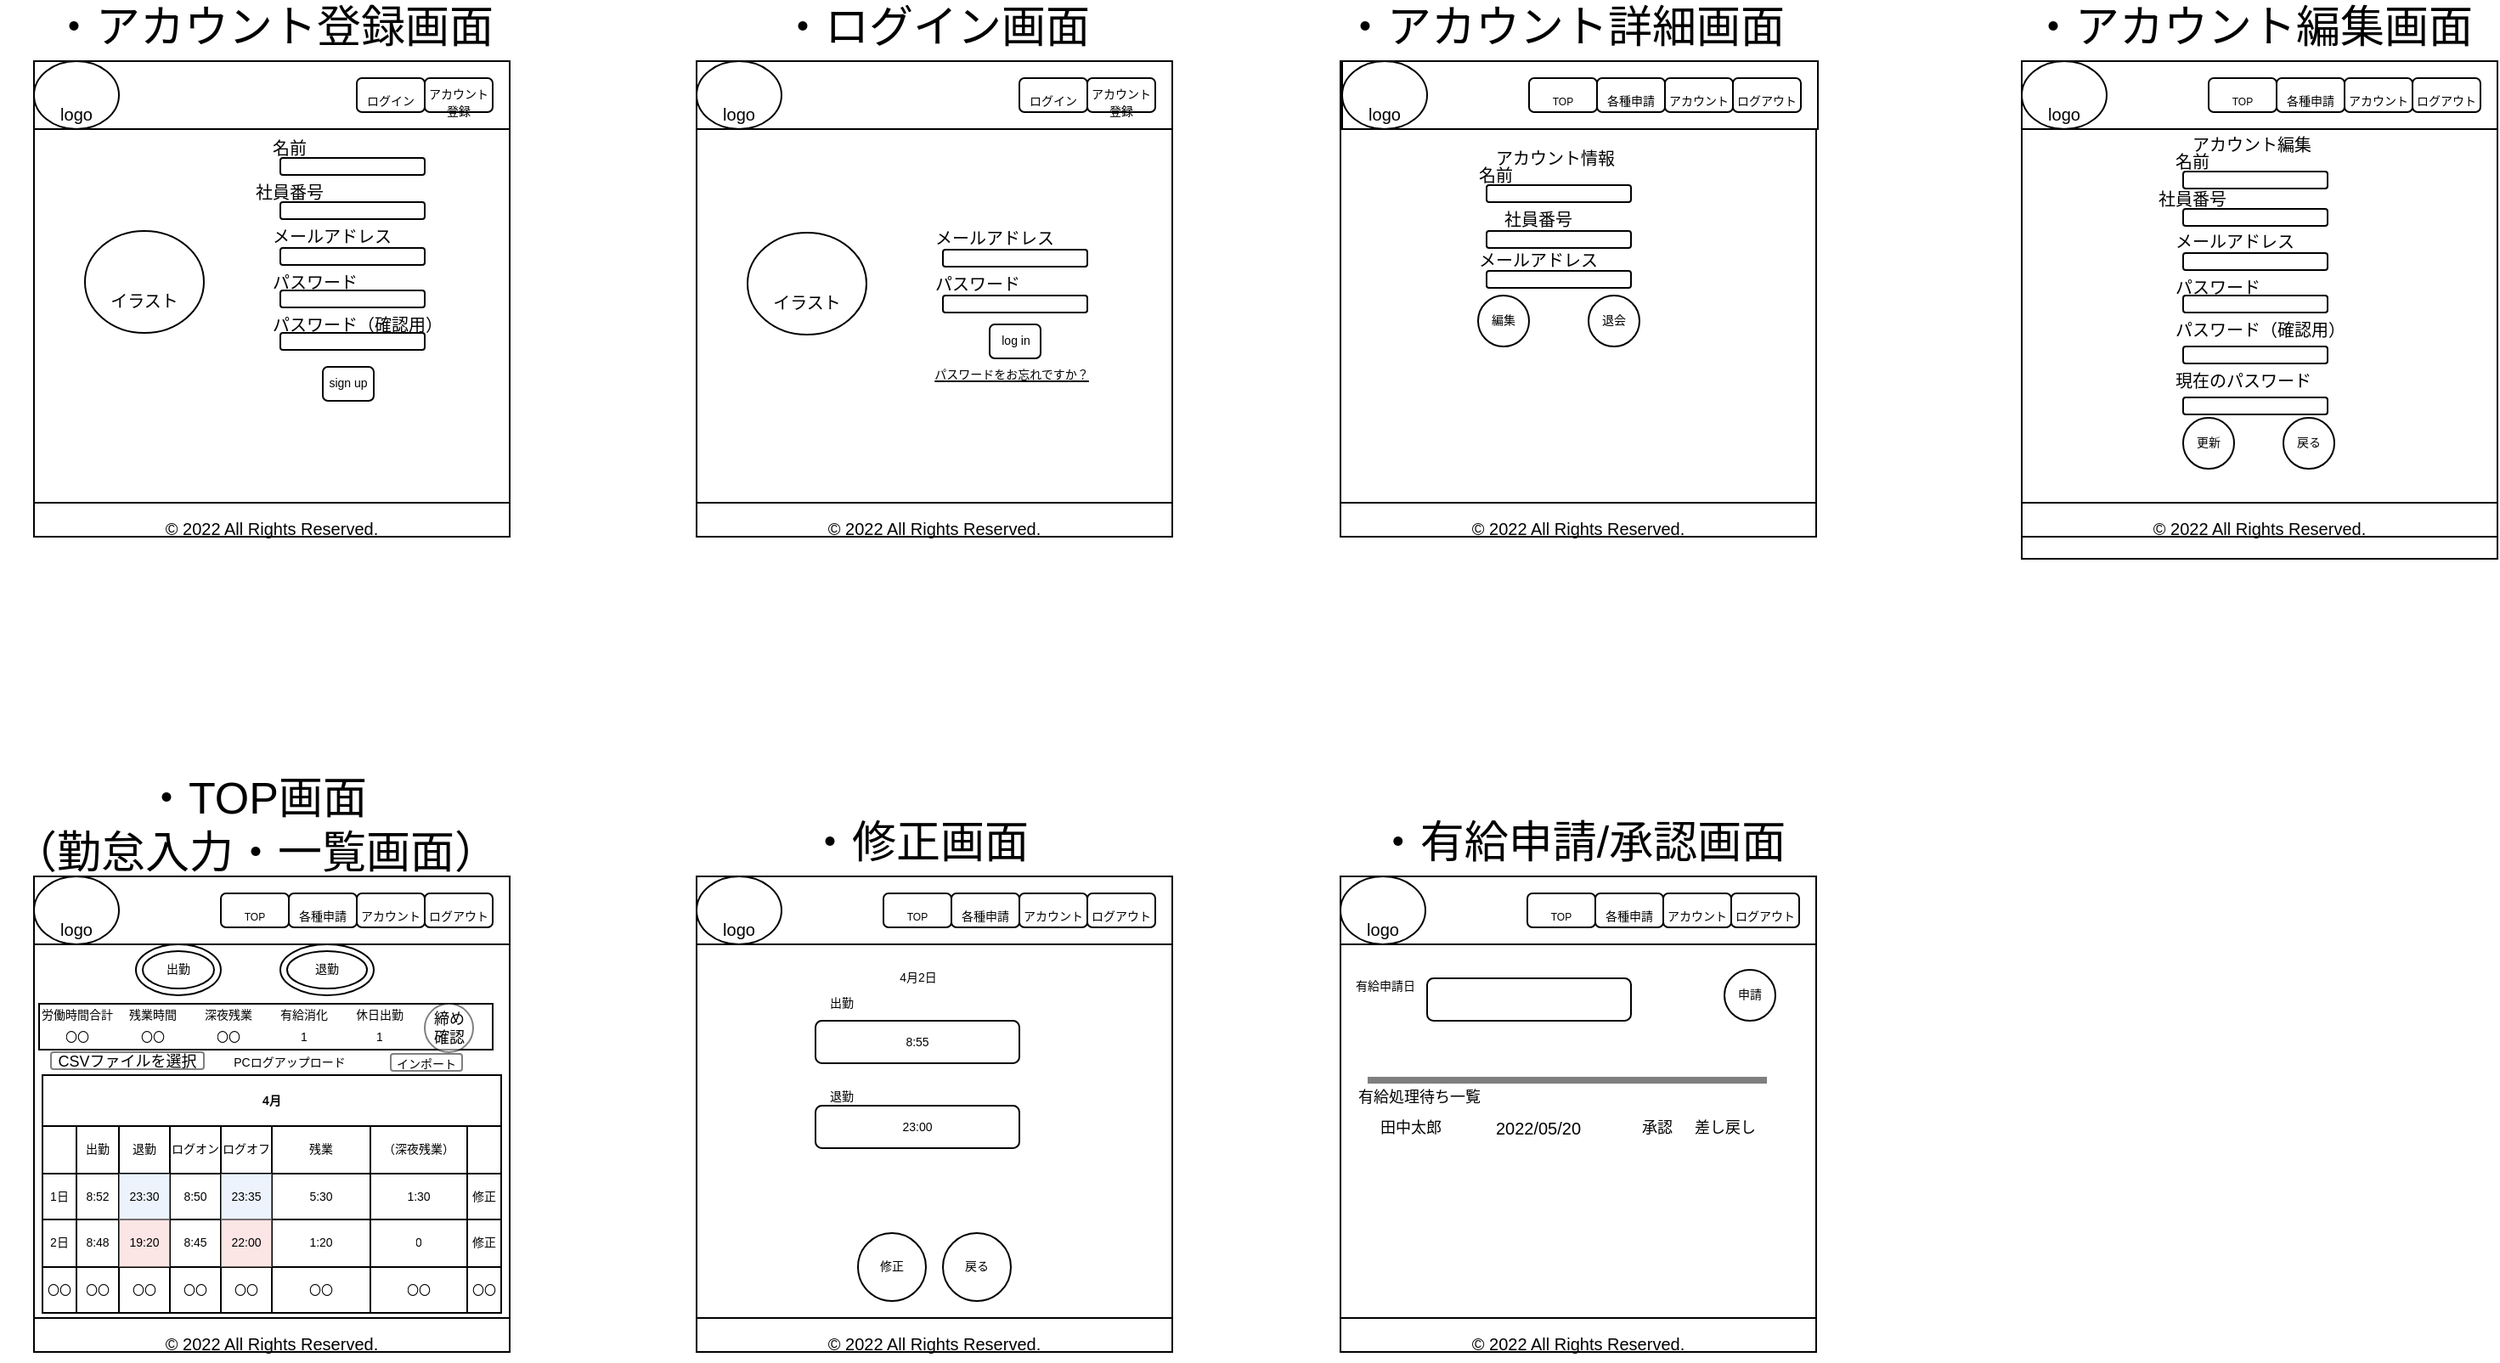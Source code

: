 <mxfile>
    <diagram id="nKQMyj5D2cVVsMJy41xH" name="ページ1">
        <mxGraphModel dx="473" dy="430" grid="1" gridSize="10" guides="1" tooltips="1" connect="1" arrows="1" fold="1" page="1" pageScale="1" pageWidth="1169" pageHeight="827" math="0" shadow="0">
            <root>
                <mxCell id="0"/>
                <mxCell id="1" parent="0"/>
                <mxCell id="6" value="" style="whiteSpace=wrap;html=1;aspect=fixed;fontSize=26;" parent="1" vertex="1">
                    <mxGeometry x="400" y="520" width="280" height="280" as="geometry"/>
                </mxCell>
                <mxCell id="7" value="" style="whiteSpace=wrap;html=1;aspect=fixed;fontSize=26;" parent="1" vertex="1">
                    <mxGeometry x="400" y="40" width="280" height="280" as="geometry"/>
                </mxCell>
                <mxCell id="8" value="" style="whiteSpace=wrap;html=1;aspect=fixed;fontSize=26;" parent="1" vertex="1">
                    <mxGeometry x="1169" y="520" width="280" height="280" as="geometry"/>
                </mxCell>
                <mxCell id="9" value="" style="whiteSpace=wrap;html=1;aspect=fixed;fontSize=26;" parent="1" vertex="1">
                    <mxGeometry x="1169" y="40" width="280" height="280" as="geometry"/>
                </mxCell>
                <mxCell id="10" value="" style="whiteSpace=wrap;html=1;aspect=fixed;fontSize=26;" parent="1" vertex="1">
                    <mxGeometry x="790" y="520" width="280" height="280" as="geometry"/>
                </mxCell>
                <mxCell id="11" value="" style="whiteSpace=wrap;html=1;aspect=fixed;fontSize=26;" parent="1" vertex="1">
                    <mxGeometry x="790" y="40" width="280" height="280" as="geometry"/>
                </mxCell>
                <mxCell id="24" value="" style="rounded=0;whiteSpace=wrap;html=1;fontSize=26;" parent="1" vertex="1">
                    <mxGeometry x="400" y="40" width="280" height="40" as="geometry"/>
                </mxCell>
                <mxCell id="25" value="&lt;div&gt;&lt;span style=&quot;font-size: x-small&quot;&gt;logo&lt;/span&gt;&lt;/div&gt;" style="ellipse;whiteSpace=wrap;html=1;fontSize=40;align=center;" parent="1" vertex="1">
                    <mxGeometry x="400" y="40" width="50" height="40" as="geometry"/>
                </mxCell>
                <mxCell id="27" value="&lt;font style=&quot;font-size: 7px&quot;&gt;ログイン&lt;/font&gt;" style="rounded=1;whiteSpace=wrap;html=1;fontSize=15;" parent="1" vertex="1">
                    <mxGeometry x="590" y="50" width="40" height="20" as="geometry"/>
                </mxCell>
                <mxCell id="28" value="&lt;div&gt;&lt;span style=&quot;font-size: 7px&quot;&gt;アカウント&lt;/span&gt;&lt;/div&gt;&lt;font style=&quot;font-size: 7px ; line-height: 1&quot;&gt;&lt;div&gt;&lt;span&gt;登録&lt;/span&gt;&lt;/div&gt;&lt;/font&gt;" style="rounded=1;whiteSpace=wrap;html=1;fontSize=15;align=center;" parent="1" vertex="1">
                    <mxGeometry x="630" y="50" width="40" height="20" as="geometry"/>
                </mxCell>
                <mxCell id="29" value="" style="rounded=0;whiteSpace=wrap;html=1;fontSize=26;" parent="1" vertex="1">
                    <mxGeometry x="790" y="40" width="280" height="40" as="geometry"/>
                </mxCell>
                <mxCell id="30" value="&lt;div&gt;&lt;span style=&quot;font-size: x-small&quot;&gt;logo&lt;/span&gt;&lt;/div&gt;" style="ellipse;whiteSpace=wrap;html=1;fontSize=40;align=center;" parent="1" vertex="1">
                    <mxGeometry x="790" y="40" width="50" height="40" as="geometry"/>
                </mxCell>
                <mxCell id="40" value="&lt;font style=&quot;font-size: 10px&quot;&gt;© 2022 All Rights Reserved.&lt;/font&gt;" style="rounded=0;whiteSpace=wrap;html=1;fontSize=26;align=center;" parent="1" vertex="1">
                    <mxGeometry x="790" y="780" width="280" height="20" as="geometry"/>
                </mxCell>
                <mxCell id="41" value="&lt;font style=&quot;font-size: 10px&quot;&gt;© 2022 All Rights Reserved.&lt;/font&gt;" style="rounded=0;whiteSpace=wrap;html=1;fontSize=26;align=center;" parent="1" vertex="1">
                    <mxGeometry x="400" y="780" width="280" height="20" as="geometry"/>
                </mxCell>
                <mxCell id="42" value="&lt;font style=&quot;font-size: 10px&quot;&gt;© 2022 All Rights Reserved.&lt;/font&gt;" style="rounded=0;whiteSpace=wrap;html=1;fontSize=26;align=center;" parent="1" vertex="1">
                    <mxGeometry x="1169" y="780" width="280" height="20" as="geometry"/>
                </mxCell>
                <mxCell id="43" value="&lt;font style=&quot;font-size: 10px&quot;&gt;© 2022 All Rights Reserved.&lt;/font&gt;" style="rounded=0;whiteSpace=wrap;html=1;fontSize=26;align=center;" parent="1" vertex="1">
                    <mxGeometry x="1169" y="300" width="280" height="20" as="geometry"/>
                </mxCell>
                <mxCell id="44" value="&lt;font style=&quot;font-size: 10px&quot;&gt;© 2022 All Rights Reserved.&lt;/font&gt;" style="rounded=0;whiteSpace=wrap;html=1;fontSize=26;align=center;" parent="1" vertex="1">
                    <mxGeometry x="790" y="300" width="280" height="20" as="geometry"/>
                </mxCell>
                <mxCell id="45" value="&lt;font style=&quot;font-size: 10px&quot;&gt;© 2022 All Rights Reserved.&lt;/font&gt;" style="rounded=0;whiteSpace=wrap;html=1;fontSize=26;align=center;" parent="1" vertex="1">
                    <mxGeometry x="400" y="300" width="280" height="20" as="geometry"/>
                </mxCell>
                <mxCell id="53" value="&lt;div&gt;&lt;span style=&quot;font-size: x-small&quot;&gt;イラスト&lt;/span&gt;&lt;/div&gt;" style="ellipse;whiteSpace=wrap;html=1;fontSize=40;align=center;" parent="1" vertex="1">
                    <mxGeometry x="430" y="140" width="70" height="60" as="geometry"/>
                </mxCell>
                <mxCell id="54" value="" style="rounded=1;whiteSpace=wrap;html=1;fontSize=10;" parent="1" vertex="1">
                    <mxGeometry x="545" y="123" width="85" height="10" as="geometry"/>
                </mxCell>
                <mxCell id="55" value="" style="rounded=1;whiteSpace=wrap;html=1;fontSize=10;" parent="1" vertex="1">
                    <mxGeometry x="545" y="150" width="85" height="10" as="geometry"/>
                </mxCell>
                <mxCell id="56" value="" style="rounded=1;whiteSpace=wrap;html=1;fontSize=10;" parent="1" vertex="1">
                    <mxGeometry x="545" y="175" width="85" height="10" as="geometry"/>
                </mxCell>
                <mxCell id="57" value="" style="rounded=1;whiteSpace=wrap;html=1;fontSize=10;" parent="1" vertex="1">
                    <mxGeometry x="545" y="200" width="85" height="10" as="geometry"/>
                </mxCell>
                <mxCell id="58" value="社員番号" style="text;html=1;resizable=0;autosize=1;align=center;verticalAlign=middle;points=[];fillColor=none;strokeColor=none;rounded=0;fontSize=10;" parent="1" vertex="1">
                    <mxGeometry x="520" y="107" width="60" height="20" as="geometry"/>
                </mxCell>
                <mxCell id="59" value="メールアドレス" style="text;html=1;resizable=0;autosize=1;align=center;verticalAlign=middle;points=[];fillColor=none;strokeColor=none;rounded=0;fontSize=10;" parent="1" vertex="1">
                    <mxGeometry x="530" y="133" width="90" height="20" as="geometry"/>
                </mxCell>
                <mxCell id="60" value="パスワード" style="text;html=1;resizable=0;autosize=1;align=center;verticalAlign=middle;points=[];fillColor=none;strokeColor=none;rounded=0;fontSize=10;" parent="1" vertex="1">
                    <mxGeometry x="530" y="160" width="70" height="20" as="geometry"/>
                </mxCell>
                <mxCell id="61" value="パスワード（確認用）" style="text;html=1;resizable=0;autosize=1;align=center;verticalAlign=middle;points=[];fillColor=none;strokeColor=none;rounded=0;fontSize=10;" parent="1" vertex="1">
                    <mxGeometry x="530" y="185" width="120" height="20" as="geometry"/>
                </mxCell>
                <mxCell id="62" value="&lt;font style=&quot;font-size: 26px&quot;&gt;・アカウント登録画面&lt;/font&gt;" style="text;html=1;resizable=0;autosize=1;align=center;verticalAlign=middle;points=[];fillColor=none;strokeColor=none;rounded=0;" parent="1" vertex="1">
                    <mxGeometry x="400" y="10" width="280" height="20" as="geometry"/>
                </mxCell>
                <mxCell id="63" value="" style="whiteSpace=wrap;html=1;aspect=fixed;fontSize=26;" parent="1" vertex="1">
                    <mxGeometry x="1570" y="53" width="280" height="280" as="geometry"/>
                </mxCell>
                <mxCell id="123" value="&lt;font style=&quot;font-size: 7px&quot;&gt;ログイン&lt;/font&gt;" style="rounded=1;whiteSpace=wrap;html=1;fontSize=15;" parent="1" vertex="1">
                    <mxGeometry x="980" y="50" width="40" height="20" as="geometry"/>
                </mxCell>
                <mxCell id="124" value="&lt;div&gt;&lt;span style=&quot;font-size: 7px&quot;&gt;アカウント&lt;/span&gt;&lt;/div&gt;&lt;font style=&quot;font-size: 7px ; line-height: 1&quot;&gt;&lt;div&gt;&lt;span&gt;登録&lt;/span&gt;&lt;/div&gt;&lt;/font&gt;" style="rounded=1;whiteSpace=wrap;html=1;fontSize=15;align=center;" parent="1" vertex="1">
                    <mxGeometry x="1020" y="50" width="40" height="20" as="geometry"/>
                </mxCell>
                <mxCell id="125" value="&lt;font style=&quot;font-size: 26px&quot;&gt;・ログイン画面&lt;/font&gt;" style="text;html=1;resizable=0;autosize=1;align=center;verticalAlign=middle;points=[];fillColor=none;strokeColor=none;rounded=0;" parent="1" vertex="1">
                    <mxGeometry x="830" y="10" width="200" height="20" as="geometry"/>
                </mxCell>
                <mxCell id="131" value="&lt;font size=&quot;1&quot;&gt;イラスト&lt;/font&gt;" style="ellipse;whiteSpace=wrap;html=1;fontSize=40;align=center;" parent="1" vertex="1">
                    <mxGeometry x="820" y="141" width="70" height="60" as="geometry"/>
                </mxCell>
                <mxCell id="132" value="" style="rounded=1;whiteSpace=wrap;html=1;fontSize=10;" parent="1" vertex="1">
                    <mxGeometry x="935" y="151" width="85" height="10" as="geometry"/>
                </mxCell>
                <mxCell id="133" value="メールアドレス" style="text;html=1;resizable=0;autosize=1;align=center;verticalAlign=middle;points=[];fillColor=none;strokeColor=none;rounded=0;fontSize=10;" parent="1" vertex="1">
                    <mxGeometry x="920" y="134" width="90" height="20" as="geometry"/>
                </mxCell>
                <mxCell id="134" value="パスワード" style="text;html=1;resizable=0;autosize=1;align=center;verticalAlign=middle;points=[];fillColor=none;strokeColor=none;rounded=0;fontSize=10;" parent="1" vertex="1">
                    <mxGeometry x="920" y="161" width="70" height="20" as="geometry"/>
                </mxCell>
                <mxCell id="136" value="" style="rounded=1;whiteSpace=wrap;html=1;fontSize=10;" parent="1" vertex="1">
                    <mxGeometry x="935" y="178" width="85" height="10" as="geometry"/>
                </mxCell>
                <mxCell id="137" value="sign up" style="rounded=1;whiteSpace=wrap;html=1;fontSize=7;" parent="1" vertex="1">
                    <mxGeometry x="570" y="220" width="30" height="20" as="geometry"/>
                </mxCell>
                <mxCell id="138" value="log in" style="rounded=1;whiteSpace=wrap;html=1;fontSize=7;" parent="1" vertex="1">
                    <mxGeometry x="962.5" y="195" width="30" height="20" as="geometry"/>
                </mxCell>
                <mxCell id="139" value="パスワードをお忘れですか？" style="text;html=1;resizable=0;autosize=1;align=center;verticalAlign=middle;points=[];fillColor=none;strokeColor=none;rounded=0;fontSize=7;fontStyle=4" parent="1" vertex="1">
                    <mxGeometry x="920" y="220" width="110" height="10" as="geometry"/>
                </mxCell>
                <mxCell id="166" value="&lt;span style=&quot;font-size: 26px&quot;&gt;・TOP画面&lt;br&gt;（勤怠入力・一覧画面）&lt;br&gt;&lt;/span&gt;" style="text;html=1;resizable=0;autosize=1;align=center;verticalAlign=middle;points=[];fillColor=none;strokeColor=none;rounded=0;" parent="1" vertex="1">
                    <mxGeometry x="380" y="470" width="300" height="40" as="geometry"/>
                </mxCell>
                <mxCell id="263" value="&lt;span style=&quot;font-size: 26px&quot;&gt;・修正画面&lt;/span&gt;" style="text;html=1;resizable=0;autosize=1;align=center;verticalAlign=middle;points=[];fillColor=none;strokeColor=none;rounded=0;" parent="1" vertex="1">
                    <mxGeometry x="845" y="490" width="150" height="20" as="geometry"/>
                </mxCell>
                <mxCell id="264" value="修正" style="ellipse;whiteSpace=wrap;html=1;aspect=fixed;fontSize=7;" parent="1" vertex="1">
                    <mxGeometry x="885" y="730" width="40" height="40" as="geometry"/>
                </mxCell>
                <mxCell id="270" value="8:55" style="rounded=1;whiteSpace=wrap;html=1;fontSize=7;" parent="1" vertex="1">
                    <mxGeometry x="860" y="605" width="120" height="25" as="geometry"/>
                </mxCell>
                <mxCell id="271" value="戻る" style="ellipse;whiteSpace=wrap;html=1;aspect=fixed;fontSize=7;" parent="1" vertex="1">
                    <mxGeometry x="935" y="730" width="40" height="40" as="geometry"/>
                </mxCell>
                <mxCell id="272" value="&lt;span style=&quot;font-size: 26px&quot;&gt;・有給申請/承認画面&lt;/span&gt;" style="text;html=1;resizable=0;autosize=1;align=center;verticalAlign=middle;points=[];fillColor=none;strokeColor=none;rounded=0;" parent="1" vertex="1">
                    <mxGeometry x="1180" y="490" width="260" height="20" as="geometry"/>
                </mxCell>
                <mxCell id="279" value="" style="rounded=1;whiteSpace=wrap;html=1;fontSize=4;" parent="1" vertex="1">
                    <mxGeometry x="1220" y="580" width="120" height="25" as="geometry"/>
                </mxCell>
                <mxCell id="282" value="&lt;font style=&quot;font-size: 7px&quot;&gt;申請&lt;/font&gt;" style="ellipse;whiteSpace=wrap;html=1;aspect=fixed;fontSize=4;" parent="1" vertex="1">
                    <mxGeometry x="1395" y="575" width="30" height="30" as="geometry"/>
                </mxCell>
                <mxCell id="283" value="有給申請日" style="text;html=1;resizable=0;autosize=1;align=center;verticalAlign=middle;points=[];fillColor=none;strokeColor=none;rounded=0;fontSize=7;" parent="1" vertex="1">
                    <mxGeometry x="1170" y="580" width="50" height="10" as="geometry"/>
                </mxCell>
                <mxCell id="286" value="&lt;font style=&quot;font-size: 26px&quot;&gt;・アカウント詳細画面&lt;/font&gt;" style="text;html=1;resizable=0;autosize=1;align=center;verticalAlign=middle;points=[];fillColor=none;strokeColor=none;rounded=0;" parent="1" vertex="1">
                    <mxGeometry x="1160" y="10" width="280" height="20" as="geometry"/>
                </mxCell>
                <mxCell id="287" value="&lt;font style=&quot;font-size: 26px&quot;&gt;・アカウント編集画面&lt;/font&gt;" style="text;html=1;resizable=0;autosize=1;align=center;verticalAlign=middle;points=[];fillColor=none;strokeColor=none;rounded=0;" parent="1" vertex="1">
                    <mxGeometry x="1565" y="10" width="280" height="20" as="geometry"/>
                </mxCell>
                <mxCell id="288" value="編集" style="ellipse;whiteSpace=wrap;html=1;aspect=fixed;fontSize=7;" parent="1" vertex="1">
                    <mxGeometry x="1250" y="178" width="30" height="30" as="geometry"/>
                </mxCell>
                <mxCell id="289" value="退会" style="ellipse;whiteSpace=wrap;html=1;aspect=fixed;fontSize=7;" parent="1" vertex="1">
                    <mxGeometry x="1315" y="178" width="30" height="30" as="geometry"/>
                </mxCell>
                <mxCell id="290" value="" style="rounded=1;whiteSpace=wrap;html=1;fontSize=10;" parent="1" vertex="1">
                    <mxGeometry x="1255" y="113" width="85" height="10" as="geometry"/>
                </mxCell>
                <mxCell id="291" value="" style="rounded=1;whiteSpace=wrap;html=1;fontSize=10;" parent="1" vertex="1">
                    <mxGeometry x="1255" y="140" width="85" height="10" as="geometry"/>
                </mxCell>
                <mxCell id="293" value="名前" style="text;html=1;resizable=0;autosize=1;align=center;verticalAlign=middle;points=[];fillColor=none;strokeColor=none;rounded=0;fontSize=10;" parent="1" vertex="1">
                    <mxGeometry x="1240" y="97" width="40" height="20" as="geometry"/>
                </mxCell>
                <mxCell id="294" value="社員番号" style="text;html=1;resizable=0;autosize=1;align=center;verticalAlign=middle;points=[];fillColor=none;strokeColor=none;rounded=0;fontSize=10;" parent="1" vertex="1">
                    <mxGeometry x="1255" y="123" width="60" height="20" as="geometry"/>
                </mxCell>
                <mxCell id="297" value="アカウント情報" style="text;html=1;resizable=0;autosize=1;align=center;verticalAlign=middle;points=[];fillColor=none;strokeColor=none;rounded=0;fontSize=10;" parent="1" vertex="1">
                    <mxGeometry x="1250" y="87" width="90" height="20" as="geometry"/>
                </mxCell>
                <mxCell id="309" value="更新" style="ellipse;whiteSpace=wrap;html=1;aspect=fixed;fontSize=7;" parent="1" vertex="1">
                    <mxGeometry x="1665" y="250" width="30" height="30" as="geometry"/>
                </mxCell>
                <mxCell id="310" value="戻る" style="ellipse;whiteSpace=wrap;html=1;aspect=fixed;fontSize=7;" parent="1" vertex="1">
                    <mxGeometry x="1724" y="250" width="30" height="30" as="geometry"/>
                </mxCell>
                <mxCell id="311" value="" style="rounded=1;whiteSpace=wrap;html=1;fontSize=10;" parent="1" vertex="1">
                    <mxGeometry x="1665" y="127" width="85" height="10" as="geometry"/>
                </mxCell>
                <mxCell id="312" value="" style="rounded=1;whiteSpace=wrap;html=1;fontSize=10;" parent="1" vertex="1">
                    <mxGeometry x="1665" y="153" width="85" height="10" as="geometry"/>
                </mxCell>
                <mxCell id="313" value="" style="rounded=1;whiteSpace=wrap;html=1;fontSize=10;" parent="1" vertex="1">
                    <mxGeometry x="1665" y="178" width="85" height="10" as="geometry"/>
                </mxCell>
                <mxCell id="314" value="社員番号" style="text;html=1;resizable=0;autosize=1;align=center;verticalAlign=middle;points=[];fillColor=none;strokeColor=none;rounded=0;fontSize=10;" parent="1" vertex="1">
                    <mxGeometry x="1640" y="111" width="60" height="20" as="geometry"/>
                </mxCell>
                <mxCell id="315" value="メールアドレス" style="text;html=1;resizable=0;autosize=1;align=center;verticalAlign=middle;points=[];fillColor=none;strokeColor=none;rounded=0;fontSize=10;" parent="1" vertex="1">
                    <mxGeometry x="1650" y="136" width="90" height="20" as="geometry"/>
                </mxCell>
                <mxCell id="316" value="パスワード" style="text;html=1;resizable=0;autosize=1;align=center;verticalAlign=middle;points=[];fillColor=none;strokeColor=none;rounded=0;fontSize=10;" parent="1" vertex="1">
                    <mxGeometry x="1650" y="163" width="70" height="20" as="geometry"/>
                </mxCell>
                <mxCell id="317" value="パスワード（確認用）" style="text;html=1;resizable=0;autosize=1;align=center;verticalAlign=middle;points=[];fillColor=none;strokeColor=none;rounded=0;fontSize=10;" parent="1" vertex="1">
                    <mxGeometry x="1650" y="188" width="120" height="20" as="geometry"/>
                </mxCell>
                <mxCell id="318" value="アカウント編集" style="text;html=1;resizable=0;autosize=1;align=center;verticalAlign=middle;points=[];fillColor=none;strokeColor=none;rounded=0;fontSize=10;" parent="1" vertex="1">
                    <mxGeometry x="1660" y="79" width="90" height="20" as="geometry"/>
                </mxCell>
                <mxCell id="319" value="" style="rounded=1;whiteSpace=wrap;html=1;fontSize=10;" parent="1" vertex="1">
                    <mxGeometry x="1665" y="208" width="85" height="10" as="geometry"/>
                </mxCell>
                <mxCell id="322" value="現在のパスワード" style="text;html=1;resizable=0;autosize=1;align=center;verticalAlign=middle;points=[];fillColor=none;strokeColor=none;rounded=0;fontSize=10;" parent="1" vertex="1">
                    <mxGeometry x="1650" y="218" width="100" height="20" as="geometry"/>
                </mxCell>
                <mxCell id="323" value="" style="rounded=1;whiteSpace=wrap;html=1;fontSize=10;" parent="1" vertex="1">
                    <mxGeometry x="1665" y="238" width="85" height="10" as="geometry"/>
                </mxCell>
                <mxCell id="324" value="&lt;font style=&quot;font-size: 10px&quot;&gt;© 2022 All Rights Reserved.&lt;/font&gt;" style="rounded=0;whiteSpace=wrap;html=1;fontSize=26;align=center;" parent="1" vertex="1">
                    <mxGeometry x="1570" y="300" width="280" height="20" as="geometry"/>
                </mxCell>
                <mxCell id="326" value="" style="rounded=1;whiteSpace=wrap;html=1;fontSize=10;" vertex="1" parent="1">
                    <mxGeometry x="545" y="97" width="85" height="10" as="geometry"/>
                </mxCell>
                <mxCell id="327" value="名前" style="text;html=1;resizable=0;autosize=1;align=center;verticalAlign=middle;points=[];fillColor=none;strokeColor=none;rounded=0;fontSize=10;" vertex="1" parent="1">
                    <mxGeometry x="530" y="81" width="40" height="20" as="geometry"/>
                </mxCell>
                <mxCell id="329" value="" style="group" vertex="1" connectable="0" parent="1">
                    <mxGeometry x="1170" y="40" width="280" height="40" as="geometry"/>
                </mxCell>
                <mxCell id="143" value="" style="rounded=0;whiteSpace=wrap;html=1;fontSize=26;" parent="329" vertex="1">
                    <mxGeometry width="280" height="40" as="geometry"/>
                </mxCell>
                <mxCell id="144" value="&lt;div&gt;&lt;span style=&quot;font-size: x-small&quot;&gt;logo&lt;/span&gt;&lt;/div&gt;" style="ellipse;whiteSpace=wrap;html=1;fontSize=40;align=center;" parent="329" vertex="1">
                    <mxGeometry width="50" height="40" as="geometry"/>
                </mxCell>
                <mxCell id="145" value="&lt;font style=&quot;font-size: 7px&quot;&gt;各種申請&lt;/font&gt;" style="rounded=1;whiteSpace=wrap;html=1;fontSize=15;" parent="329" vertex="1">
                    <mxGeometry x="150" y="10" width="40" height="20" as="geometry"/>
                </mxCell>
                <mxCell id="146" value="&lt;font style=&quot;font-size: 7px&quot;&gt;アカウント&lt;/font&gt;" style="rounded=1;whiteSpace=wrap;html=1;fontSize=15;" parent="329" vertex="1">
                    <mxGeometry x="190" y="10" width="40" height="20" as="geometry"/>
                </mxCell>
                <mxCell id="147" value="&lt;font style=&quot;font-size: 7px&quot;&gt;ログアウト&lt;/font&gt;" style="rounded=1;whiteSpace=wrap;html=1;fontSize=15;" parent="329" vertex="1">
                    <mxGeometry x="230" y="10" width="40" height="20" as="geometry"/>
                </mxCell>
                <mxCell id="149" value="&lt;font style=&quot;font-size: 6px&quot;&gt;TOP&lt;/font&gt;" style="rounded=1;whiteSpace=wrap;html=1;fontSize=15;" parent="329" vertex="1">
                    <mxGeometry x="110" y="10" width="40" height="20" as="geometry"/>
                </mxCell>
                <mxCell id="330" value="" style="group" vertex="1" connectable="0" parent="1">
                    <mxGeometry x="1570" y="40" width="280" height="40" as="geometry"/>
                </mxCell>
                <mxCell id="331" value="" style="rounded=0;whiteSpace=wrap;html=1;fontSize=26;" vertex="1" parent="330">
                    <mxGeometry width="280" height="40" as="geometry"/>
                </mxCell>
                <mxCell id="332" value="&lt;div&gt;&lt;span style=&quot;font-size: x-small&quot;&gt;logo&lt;/span&gt;&lt;/div&gt;" style="ellipse;whiteSpace=wrap;html=1;fontSize=40;align=center;" vertex="1" parent="330">
                    <mxGeometry width="50" height="40" as="geometry"/>
                </mxCell>
                <mxCell id="333" value="&lt;font style=&quot;font-size: 7px&quot;&gt;各種申請&lt;/font&gt;" style="rounded=1;whiteSpace=wrap;html=1;fontSize=15;" vertex="1" parent="330">
                    <mxGeometry x="150" y="10" width="40" height="20" as="geometry"/>
                </mxCell>
                <mxCell id="334" value="&lt;font style=&quot;font-size: 7px&quot;&gt;アカウント&lt;/font&gt;" style="rounded=1;whiteSpace=wrap;html=1;fontSize=15;" vertex="1" parent="330">
                    <mxGeometry x="190" y="10" width="40" height="20" as="geometry"/>
                </mxCell>
                <mxCell id="335" value="&lt;font style=&quot;font-size: 7px&quot;&gt;ログアウト&lt;/font&gt;" style="rounded=1;whiteSpace=wrap;html=1;fontSize=15;" vertex="1" parent="330">
                    <mxGeometry x="230" y="10" width="40" height="20" as="geometry"/>
                </mxCell>
                <mxCell id="336" value="&lt;font style=&quot;font-size: 6px&quot;&gt;TOP&lt;/font&gt;" style="rounded=1;whiteSpace=wrap;html=1;fontSize=15;" vertex="1" parent="330">
                    <mxGeometry x="110" y="10" width="40" height="20" as="geometry"/>
                </mxCell>
                <mxCell id="337" value="" style="group" vertex="1" connectable="0" parent="1">
                    <mxGeometry x="1169" y="520" width="280" height="40" as="geometry"/>
                </mxCell>
                <mxCell id="338" value="" style="rounded=0;whiteSpace=wrap;html=1;fontSize=26;" vertex="1" parent="337">
                    <mxGeometry width="280" height="40" as="geometry"/>
                </mxCell>
                <mxCell id="339" value="&lt;div&gt;&lt;span style=&quot;font-size: x-small&quot;&gt;logo&lt;/span&gt;&lt;/div&gt;" style="ellipse;whiteSpace=wrap;html=1;fontSize=40;align=center;" vertex="1" parent="337">
                    <mxGeometry width="50" height="40" as="geometry"/>
                </mxCell>
                <mxCell id="340" value="&lt;font style=&quot;font-size: 7px&quot;&gt;各種申請&lt;/font&gt;" style="rounded=1;whiteSpace=wrap;html=1;fontSize=15;" vertex="1" parent="337">
                    <mxGeometry x="150" y="10" width="40" height="20" as="geometry"/>
                </mxCell>
                <mxCell id="341" value="&lt;font style=&quot;font-size: 7px&quot;&gt;アカウント&lt;/font&gt;" style="rounded=1;whiteSpace=wrap;html=1;fontSize=15;" vertex="1" parent="337">
                    <mxGeometry x="190" y="10" width="40" height="20" as="geometry"/>
                </mxCell>
                <mxCell id="342" value="&lt;font style=&quot;font-size: 7px&quot;&gt;ログアウト&lt;/font&gt;" style="rounded=1;whiteSpace=wrap;html=1;fontSize=15;" vertex="1" parent="337">
                    <mxGeometry x="230" y="10" width="40" height="20" as="geometry"/>
                </mxCell>
                <mxCell id="343" value="&lt;font style=&quot;font-size: 6px&quot;&gt;TOP&lt;/font&gt;" style="rounded=1;whiteSpace=wrap;html=1;fontSize=15;" vertex="1" parent="337">
                    <mxGeometry x="110" y="10" width="40" height="20" as="geometry"/>
                </mxCell>
                <mxCell id="344" value="" style="group" vertex="1" connectable="0" parent="1">
                    <mxGeometry x="790" y="520" width="280" height="40" as="geometry"/>
                </mxCell>
                <mxCell id="345" value="" style="rounded=0;whiteSpace=wrap;html=1;fontSize=26;" vertex="1" parent="344">
                    <mxGeometry width="280" height="40" as="geometry"/>
                </mxCell>
                <mxCell id="346" value="&lt;div&gt;&lt;span style=&quot;font-size: x-small&quot;&gt;logo&lt;/span&gt;&lt;/div&gt;" style="ellipse;whiteSpace=wrap;html=1;fontSize=40;align=center;" vertex="1" parent="344">
                    <mxGeometry width="50" height="40" as="geometry"/>
                </mxCell>
                <mxCell id="347" value="&lt;font style=&quot;font-size: 7px&quot;&gt;各種申請&lt;/font&gt;" style="rounded=1;whiteSpace=wrap;html=1;fontSize=15;" vertex="1" parent="344">
                    <mxGeometry x="150" y="10" width="40" height="20" as="geometry"/>
                </mxCell>
                <mxCell id="348" value="&lt;font style=&quot;font-size: 7px&quot;&gt;アカウント&lt;/font&gt;" style="rounded=1;whiteSpace=wrap;html=1;fontSize=15;" vertex="1" parent="344">
                    <mxGeometry x="190" y="10" width="40" height="20" as="geometry"/>
                </mxCell>
                <mxCell id="349" value="&lt;font style=&quot;font-size: 7px&quot;&gt;ログアウト&lt;/font&gt;" style="rounded=1;whiteSpace=wrap;html=1;fontSize=15;" vertex="1" parent="344">
                    <mxGeometry x="230" y="10" width="40" height="20" as="geometry"/>
                </mxCell>
                <mxCell id="350" value="&lt;font style=&quot;font-size: 6px&quot;&gt;TOP&lt;/font&gt;" style="rounded=1;whiteSpace=wrap;html=1;fontSize=15;" vertex="1" parent="344">
                    <mxGeometry x="110" y="10" width="40" height="20" as="geometry"/>
                </mxCell>
                <mxCell id="351" value="" style="group" vertex="1" connectable="0" parent="1">
                    <mxGeometry x="400" y="520" width="280" height="40" as="geometry"/>
                </mxCell>
                <mxCell id="352" value="" style="rounded=0;whiteSpace=wrap;html=1;fontSize=26;" vertex="1" parent="351">
                    <mxGeometry width="280" height="40" as="geometry"/>
                </mxCell>
                <mxCell id="353" value="&lt;div&gt;&lt;span style=&quot;font-size: x-small&quot;&gt;logo&lt;/span&gt;&lt;/div&gt;" style="ellipse;whiteSpace=wrap;html=1;fontSize=40;align=center;" vertex="1" parent="351">
                    <mxGeometry width="50" height="40" as="geometry"/>
                </mxCell>
                <mxCell id="354" value="&lt;font style=&quot;font-size: 7px&quot;&gt;各種申請&lt;/font&gt;" style="rounded=1;whiteSpace=wrap;html=1;fontSize=15;" vertex="1" parent="351">
                    <mxGeometry x="150" y="10" width="40" height="20" as="geometry"/>
                </mxCell>
                <mxCell id="355" value="&lt;font style=&quot;font-size: 7px&quot;&gt;アカウント&lt;/font&gt;" style="rounded=1;whiteSpace=wrap;html=1;fontSize=15;" vertex="1" parent="351">
                    <mxGeometry x="190" y="10" width="40" height="20" as="geometry"/>
                </mxCell>
                <mxCell id="356" value="&lt;font style=&quot;font-size: 7px&quot;&gt;ログアウト&lt;/font&gt;" style="rounded=1;whiteSpace=wrap;html=1;fontSize=15;" vertex="1" parent="351">
                    <mxGeometry x="230" y="10" width="40" height="20" as="geometry"/>
                </mxCell>
                <mxCell id="357" value="&lt;font style=&quot;font-size: 6px&quot;&gt;TOP&lt;/font&gt;" style="rounded=1;whiteSpace=wrap;html=1;fontSize=15;" vertex="1" parent="351">
                    <mxGeometry x="110" y="10" width="40" height="20" as="geometry"/>
                </mxCell>
                <mxCell id="361" value="" style="rounded=1;whiteSpace=wrap;html=1;fontSize=10;" vertex="1" parent="1">
                    <mxGeometry x="1255" y="163.5" width="85" height="10" as="geometry"/>
                </mxCell>
                <mxCell id="362" value="メールアドレス" style="text;html=1;resizable=0;autosize=1;align=center;verticalAlign=middle;points=[];fillColor=none;strokeColor=none;rounded=0;fontSize=10;" vertex="1" parent="1">
                    <mxGeometry x="1240" y="146.5" width="90" height="20" as="geometry"/>
                </mxCell>
                <mxCell id="363" value="" style="rounded=1;whiteSpace=wrap;html=1;fontSize=10;" vertex="1" parent="1">
                    <mxGeometry x="1665" y="105" width="85" height="10" as="geometry"/>
                </mxCell>
                <mxCell id="364" value="名前" style="text;html=1;resizable=0;autosize=1;align=center;verticalAlign=middle;points=[];fillColor=none;strokeColor=none;rounded=0;fontSize=10;" vertex="1" parent="1">
                    <mxGeometry x="1650" y="89" width="40" height="20" as="geometry"/>
                </mxCell>
                <mxCell id="388" value="4月" style="shape=table;startSize=30;container=1;collapsible=0;childLayout=tableLayout;fontStyle=1;align=center;pointerEvents=1;fontSize=7;" vertex="1" parent="1">
                    <mxGeometry x="405" y="637" width="270" height="140" as="geometry"/>
                </mxCell>
                <mxCell id="389" value="" style="shape=partialRectangle;html=1;whiteSpace=wrap;collapsible=0;dropTarget=0;pointerEvents=0;fillColor=none;top=0;left=0;bottom=0;right=0;points=[[0,0.5],[1,0.5]];portConstraint=eastwest;fontSize=7;" vertex="1" parent="388">
                    <mxGeometry y="30" width="270" height="28" as="geometry"/>
                </mxCell>
                <mxCell id="405" value="" style="shape=partialRectangle;html=1;whiteSpace=wrap;connectable=0;fillColor=none;top=0;left=0;bottom=0;right=0;overflow=hidden;pointerEvents=1;fontSize=7;" vertex="1" parent="389">
                    <mxGeometry width="20" height="28" as="geometry">
                        <mxRectangle width="20" height="28" as="alternateBounds"/>
                    </mxGeometry>
                </mxCell>
                <mxCell id="390" value="出勤" style="shape=partialRectangle;html=1;whiteSpace=wrap;connectable=0;fillColor=none;top=0;left=0;bottom=0;right=0;overflow=hidden;pointerEvents=1;fontSize=7;" vertex="1" parent="389">
                    <mxGeometry x="20" width="25" height="28" as="geometry">
                        <mxRectangle width="25" height="28" as="alternateBounds"/>
                    </mxGeometry>
                </mxCell>
                <mxCell id="411" value="退勤" style="shape=partialRectangle;html=1;whiteSpace=wrap;connectable=0;fillColor=none;top=0;left=0;bottom=0;right=0;overflow=hidden;pointerEvents=1;fontSize=7;" vertex="1" parent="389">
                    <mxGeometry x="45" width="30" height="28" as="geometry">
                        <mxRectangle width="30" height="28" as="alternateBounds"/>
                    </mxGeometry>
                </mxCell>
                <mxCell id="391" value="ログオン" style="shape=partialRectangle;html=1;whiteSpace=wrap;connectable=0;fillColor=none;top=0;left=0;bottom=0;right=0;overflow=hidden;pointerEvents=1;fontSize=7;" vertex="1" parent="389">
                    <mxGeometry x="75" width="30" height="28" as="geometry">
                        <mxRectangle width="30" height="28" as="alternateBounds"/>
                    </mxGeometry>
                </mxCell>
                <mxCell id="423" value="ログオフ" style="shape=partialRectangle;html=1;whiteSpace=wrap;connectable=0;fillColor=none;top=0;left=0;bottom=0;right=0;overflow=hidden;pointerEvents=1;fontSize=7;" vertex="1" parent="389">
                    <mxGeometry x="105" width="30" height="28" as="geometry">
                        <mxRectangle width="30" height="28" as="alternateBounds"/>
                    </mxGeometry>
                </mxCell>
                <mxCell id="419" value="残業" style="shape=partialRectangle;html=1;whiteSpace=wrap;connectable=0;fillColor=none;top=0;left=0;bottom=0;right=0;overflow=hidden;pointerEvents=1;fontSize=7;" vertex="1" parent="389">
                    <mxGeometry x="135" width="58" height="28" as="geometry">
                        <mxRectangle width="58" height="28" as="alternateBounds"/>
                    </mxGeometry>
                </mxCell>
                <mxCell id="415" value="（深夜残業）" style="shape=partialRectangle;html=1;whiteSpace=wrap;connectable=0;fillColor=none;top=0;left=0;bottom=0;right=0;overflow=hidden;pointerEvents=1;fontSize=7;" vertex="1" parent="389">
                    <mxGeometry x="193" width="57" height="28" as="geometry">
                        <mxRectangle width="57" height="28" as="alternateBounds"/>
                    </mxGeometry>
                </mxCell>
                <mxCell id="392" value="" style="shape=partialRectangle;html=1;whiteSpace=wrap;connectable=0;fillColor=none;top=0;left=0;bottom=0;right=0;overflow=hidden;pointerEvents=1;fontSize=7;" vertex="1" parent="389">
                    <mxGeometry x="250" width="20" height="28" as="geometry">
                        <mxRectangle width="20" height="28" as="alternateBounds"/>
                    </mxGeometry>
                </mxCell>
                <mxCell id="401" style="shape=partialRectangle;html=1;whiteSpace=wrap;collapsible=0;dropTarget=0;pointerEvents=0;fillColor=none;top=0;left=0;bottom=0;right=0;points=[[0,0.5],[1,0.5]];portConstraint=eastwest;fontSize=7;" vertex="1" parent="388">
                    <mxGeometry y="58" width="270" height="27" as="geometry"/>
                </mxCell>
                <mxCell id="406" value="1日" style="shape=partialRectangle;html=1;whiteSpace=wrap;connectable=0;fillColor=none;top=0;left=0;bottom=0;right=0;overflow=hidden;pointerEvents=1;fontSize=7;" vertex="1" parent="401">
                    <mxGeometry width="20" height="27" as="geometry">
                        <mxRectangle width="20" height="27" as="alternateBounds"/>
                    </mxGeometry>
                </mxCell>
                <mxCell id="402" value="8:52" style="shape=partialRectangle;html=1;whiteSpace=wrap;connectable=0;fillColor=none;top=0;left=0;bottom=0;right=0;overflow=hidden;pointerEvents=1;fontSize=7;" vertex="1" parent="401">
                    <mxGeometry x="20" width="25" height="27" as="geometry">
                        <mxRectangle width="25" height="27" as="alternateBounds"/>
                    </mxGeometry>
                </mxCell>
                <mxCell id="412" value="23:30" style="shape=partialRectangle;html=1;whiteSpace=wrap;connectable=0;fillColor=#dae8fc;top=0;left=0;bottom=0;right=0;overflow=hidden;pointerEvents=1;fontSize=7;strokeColor=#6c8ebf;opacity=50;" vertex="1" parent="401">
                    <mxGeometry x="45" width="30" height="27" as="geometry">
                        <mxRectangle width="30" height="27" as="alternateBounds"/>
                    </mxGeometry>
                </mxCell>
                <mxCell id="403" value="8:50" style="shape=partialRectangle;html=1;whiteSpace=wrap;connectable=0;fillColor=none;top=0;left=0;bottom=0;right=0;overflow=hidden;pointerEvents=1;fontSize=7;" vertex="1" parent="401">
                    <mxGeometry x="75" width="30" height="27" as="geometry">
                        <mxRectangle width="30" height="27" as="alternateBounds"/>
                    </mxGeometry>
                </mxCell>
                <mxCell id="424" value="23:35" style="shape=partialRectangle;html=1;whiteSpace=wrap;connectable=0;fillColor=#dae8fc;top=0;left=0;bottom=0;right=0;overflow=hidden;pointerEvents=1;fontSize=7;opacity=50;strokeColor=#6c8ebf;" vertex="1" parent="401">
                    <mxGeometry x="105" width="30" height="27" as="geometry">
                        <mxRectangle width="30" height="27" as="alternateBounds"/>
                    </mxGeometry>
                </mxCell>
                <mxCell id="420" value="5:30" style="shape=partialRectangle;html=1;whiteSpace=wrap;connectable=0;fillColor=none;top=0;left=0;bottom=0;right=0;overflow=hidden;pointerEvents=1;fontSize=7;" vertex="1" parent="401">
                    <mxGeometry x="135" width="58" height="27" as="geometry">
                        <mxRectangle width="58" height="27" as="alternateBounds"/>
                    </mxGeometry>
                </mxCell>
                <mxCell id="416" value="1:30" style="shape=partialRectangle;html=1;whiteSpace=wrap;connectable=0;fillColor=none;top=0;left=0;bottom=0;right=0;overflow=hidden;pointerEvents=1;fontSize=7;" vertex="1" parent="401">
                    <mxGeometry x="193" width="57" height="27" as="geometry">
                        <mxRectangle width="57" height="27" as="alternateBounds"/>
                    </mxGeometry>
                </mxCell>
                <mxCell id="404" value="修正" style="shape=partialRectangle;html=1;whiteSpace=wrap;connectable=0;fillColor=none;top=0;left=0;bottom=0;right=0;overflow=hidden;pointerEvents=1;fontSize=7;" vertex="1" parent="401">
                    <mxGeometry x="250" width="20" height="27" as="geometry">
                        <mxRectangle width="20" height="27" as="alternateBounds"/>
                    </mxGeometry>
                </mxCell>
                <mxCell id="393" value="" style="shape=partialRectangle;html=1;whiteSpace=wrap;collapsible=0;dropTarget=0;pointerEvents=0;fillColor=none;top=0;left=0;bottom=0;right=0;points=[[0,0.5],[1,0.5]];portConstraint=eastwest;fontSize=7;opacity=90;" vertex="1" parent="388">
                    <mxGeometry y="85" width="270" height="28" as="geometry"/>
                </mxCell>
                <mxCell id="407" value="2日" style="shape=partialRectangle;html=1;whiteSpace=wrap;connectable=0;fillColor=none;top=0;left=0;bottom=0;right=0;overflow=hidden;pointerEvents=1;fontSize=7;" vertex="1" parent="393">
                    <mxGeometry width="20" height="28" as="geometry">
                        <mxRectangle width="20" height="28" as="alternateBounds"/>
                    </mxGeometry>
                </mxCell>
                <mxCell id="394" value="8:48" style="shape=partialRectangle;html=1;whiteSpace=wrap;connectable=0;fillColor=none;top=0;left=0;bottom=0;right=0;overflow=hidden;pointerEvents=1;fontSize=7;" vertex="1" parent="393">
                    <mxGeometry x="20" width="25" height="28" as="geometry">
                        <mxRectangle width="25" height="28" as="alternateBounds"/>
                    </mxGeometry>
                </mxCell>
                <mxCell id="413" value="19:20" style="shape=partialRectangle;html=1;whiteSpace=wrap;connectable=0;fillColor=#f8cecc;top=0;left=0;bottom=0;right=0;overflow=hidden;pointerEvents=1;fontSize=7;strokeColor=#b85450;opacity=50;" vertex="1" parent="393">
                    <mxGeometry x="45" width="30" height="28" as="geometry">
                        <mxRectangle width="30" height="28" as="alternateBounds"/>
                    </mxGeometry>
                </mxCell>
                <mxCell id="395" value="8:45" style="shape=partialRectangle;html=1;whiteSpace=wrap;connectable=0;fillColor=none;top=0;left=0;bottom=0;right=0;overflow=hidden;pointerEvents=1;fontSize=7;" vertex="1" parent="393">
                    <mxGeometry x="75" width="30" height="28" as="geometry">
                        <mxRectangle width="30" height="28" as="alternateBounds"/>
                    </mxGeometry>
                </mxCell>
                <mxCell id="425" value="22:00" style="shape=partialRectangle;html=1;whiteSpace=wrap;connectable=0;fillColor=#F8CECC;top=0;left=0;bottom=0;right=0;overflow=hidden;pointerEvents=1;fontSize=7;strokeColor=#b85450;opacity=50;" vertex="1" parent="393">
                    <mxGeometry x="105" width="30" height="28" as="geometry">
                        <mxRectangle width="30" height="28" as="alternateBounds"/>
                    </mxGeometry>
                </mxCell>
                <mxCell id="421" value="1:20" style="shape=partialRectangle;html=1;whiteSpace=wrap;connectable=0;fillColor=none;top=0;left=0;bottom=0;right=0;overflow=hidden;pointerEvents=1;fontSize=7;" vertex="1" parent="393">
                    <mxGeometry x="135" width="58" height="28" as="geometry">
                        <mxRectangle width="58" height="28" as="alternateBounds"/>
                    </mxGeometry>
                </mxCell>
                <mxCell id="417" value="0" style="shape=partialRectangle;html=1;whiteSpace=wrap;connectable=0;fillColor=none;top=0;left=0;bottom=0;right=0;overflow=hidden;pointerEvents=1;fontSize=7;" vertex="1" parent="393">
                    <mxGeometry x="193" width="57" height="28" as="geometry">
                        <mxRectangle width="57" height="28" as="alternateBounds"/>
                    </mxGeometry>
                </mxCell>
                <mxCell id="396" value="修正" style="shape=partialRectangle;html=1;whiteSpace=wrap;connectable=0;fillColor=none;top=0;left=0;bottom=0;right=0;overflow=hidden;pointerEvents=1;fontSize=7;" vertex="1" parent="393">
                    <mxGeometry x="250" width="20" height="28" as="geometry">
                        <mxRectangle width="20" height="28" as="alternateBounds"/>
                    </mxGeometry>
                </mxCell>
                <mxCell id="397" value="" style="shape=partialRectangle;html=1;whiteSpace=wrap;collapsible=0;dropTarget=0;pointerEvents=0;fillColor=none;top=0;left=0;bottom=0;right=0;points=[[0,0.5],[1,0.5]];portConstraint=eastwest;fontSize=7;" vertex="1" parent="388">
                    <mxGeometry y="113" width="270" height="27" as="geometry"/>
                </mxCell>
                <mxCell id="408" value="〇〇" style="shape=partialRectangle;html=1;whiteSpace=wrap;connectable=0;fillColor=none;top=0;left=0;bottom=0;right=0;overflow=hidden;pointerEvents=1;fontSize=7;" vertex="1" parent="397">
                    <mxGeometry width="20" height="27" as="geometry">
                        <mxRectangle width="20" height="27" as="alternateBounds"/>
                    </mxGeometry>
                </mxCell>
                <mxCell id="398" value="〇〇" style="shape=partialRectangle;html=1;whiteSpace=wrap;connectable=0;fillColor=none;top=0;left=0;bottom=0;right=0;overflow=hidden;pointerEvents=1;fontSize=7;" vertex="1" parent="397">
                    <mxGeometry x="20" width="25" height="27" as="geometry">
                        <mxRectangle width="25" height="27" as="alternateBounds"/>
                    </mxGeometry>
                </mxCell>
                <mxCell id="414" value="〇〇" style="shape=partialRectangle;html=1;whiteSpace=wrap;connectable=0;fillColor=none;top=0;left=0;bottom=0;right=0;overflow=hidden;pointerEvents=1;fontSize=7;" vertex="1" parent="397">
                    <mxGeometry x="45" width="30" height="27" as="geometry">
                        <mxRectangle width="30" height="27" as="alternateBounds"/>
                    </mxGeometry>
                </mxCell>
                <mxCell id="399" value="〇〇" style="shape=partialRectangle;html=1;whiteSpace=wrap;connectable=0;fillColor=none;top=0;left=0;bottom=0;right=0;overflow=hidden;pointerEvents=1;fontSize=7;" vertex="1" parent="397">
                    <mxGeometry x="75" width="30" height="27" as="geometry">
                        <mxRectangle width="30" height="27" as="alternateBounds"/>
                    </mxGeometry>
                </mxCell>
                <mxCell id="426" value="〇〇" style="shape=partialRectangle;html=1;whiteSpace=wrap;connectable=0;fillColor=none;top=0;left=0;bottom=0;right=0;overflow=hidden;pointerEvents=1;fontSize=7;" vertex="1" parent="397">
                    <mxGeometry x="105" width="30" height="27" as="geometry">
                        <mxRectangle width="30" height="27" as="alternateBounds"/>
                    </mxGeometry>
                </mxCell>
                <mxCell id="422" value="〇〇" style="shape=partialRectangle;html=1;whiteSpace=wrap;connectable=0;fillColor=none;top=0;left=0;bottom=0;right=0;overflow=hidden;pointerEvents=1;fontSize=7;" vertex="1" parent="397">
                    <mxGeometry x="135" width="58" height="27" as="geometry">
                        <mxRectangle width="58" height="27" as="alternateBounds"/>
                    </mxGeometry>
                </mxCell>
                <mxCell id="418" value="〇〇" style="shape=partialRectangle;html=1;whiteSpace=wrap;connectable=0;fillColor=none;top=0;left=0;bottom=0;right=0;overflow=hidden;pointerEvents=1;fontSize=7;" vertex="1" parent="397">
                    <mxGeometry x="193" width="57" height="27" as="geometry">
                        <mxRectangle width="57" height="27" as="alternateBounds"/>
                    </mxGeometry>
                </mxCell>
                <mxCell id="400" value="〇〇" style="shape=partialRectangle;html=1;whiteSpace=wrap;connectable=0;fillColor=none;top=0;left=0;bottom=0;right=0;overflow=hidden;pointerEvents=1;fontSize=7;" vertex="1" parent="397">
                    <mxGeometry x="250" width="20" height="27" as="geometry">
                        <mxRectangle width="20" height="27" as="alternateBounds"/>
                    </mxGeometry>
                </mxCell>
                <mxCell id="409" value="出勤&lt;span style=&quot;color: rgba(0 , 0 , 0 , 0) ; font-family: monospace ; font-size: 0px&quot;&gt;%3CmxGraphModel%3E%3Croot%3E%3CmxCell%20id%3D%220%22%2F%3E%3CmxCell%20id%3D%221%22%20parent%3D%220%22%2F%3E%3CmxCell%20id%3D%222%22%20value%3D%22%22%20style%3D%22rounded%3D1%3BwhiteSpace%3Dwrap%3Bhtml%3D1%3BfontSize%3D10%3B%22%20vertex%3D%221%22%20parent%3D%221%22%3E%3CmxGeometry%20x%3D%221665%22%20y%3D%22126%22%20width%3D%2285%22%20height%3D%2210%22%20as%3D%22geometry%22%2F%3E%3C%2FmxCell%3E%3CmxCell%20id%3D%223%22%20value%3D%22%E5%90%8D%E5%89%8D%22%20style%3D%22text%3Bhtml%3D1%3Bresizable%3D0%3Bautosize%3D1%3Balign%3Dcenter%3BverticalAlign%3Dmiddle%3Bpoints%3D%5B%5D%3BfillColor%3Dnone%3BstrokeColor%3Dnone%3Brounded%3D0%3BfontSize%3D10%3B%22%20vertex%3D%221%22%20parent%3D%221%22%3E%3CmxGeometry%20x%3D%221650%22%20y%3D%22110%22%20width%3D%2240%22%20height%3D%2220%22%20as%3D%22geometry%22%2F%3E%3C%2FmxCell%3E%3C%2Froot%3E%3C%2FmxGraphModel%3E&lt;/span&gt;&lt;span style=&quot;color: rgba(0 , 0 , 0 , 0) ; font-family: monospace ; font-size: 0px&quot;&gt;%3CmxGraphModel%3E%3Croot%3E%3CmxCell%20id%3D%220%22%2F%3E%3CmxCell%20id%3D%221%22%20parent%3D%220%22%2F%3E%3CmxCell%20id%3D%222%22%20value%3D%22%22%20style%3D%22rounded%3D1%3BwhiteSpace%3Dwrap%3Bhtml%3D1%3BfontSize%3D10%3B%22%20vertex%3D%221%22%20parent%3D%221%22%3E%3CmxGeometry%20x%3D%221665%22%20y%3D%22126%22%20width%3D%2285%22%20height%3D%2210%22%20as%3D%22geometry%22%2F%3E%3C%2FmxCell%3E%3CmxCell%20id%3D%223%22%20value%3D%22%E5%90%8D%E5%89%8D%22%20style%3D%22text%3Bhtml%3D1%3Bresizable%3D0%3Bautosize%3D1%3Balign%3Dcenter%3BverticalAlign%3Dmiddle%3Bpoints%3D%5B%5D%3BfillColor%3Dnone%3BstrokeColor%3Dnone%3Brounded%3D0%3BfontSize%3D10%3B%22%20vertex%3D%221%22%20parent%3D%221%22%3E%3CmxGeometry%20x%3D%221650%22%20y%3D%22110%22%20width%3D%2240%22%20height%3D%2220%22%20as%3D%22geometry%22%2F%3E%3C%2FmxCell%3E%3C%2Froot%3E%3C%2FmxGraphModel%3E&lt;/span&gt;" style="ellipse;shape=doubleEllipse;whiteSpace=wrap;html=1;fontSize=7;" vertex="1" parent="1">
                    <mxGeometry x="460" y="560" width="50" height="30" as="geometry"/>
                </mxCell>
                <mxCell id="410" value="退勤" style="ellipse;shape=doubleEllipse;whiteSpace=wrap;html=1;fontSize=7;" vertex="1" parent="1">
                    <mxGeometry x="545" y="560" width="55" height="30" as="geometry"/>
                </mxCell>
                <mxCell id="427" value="" style="shape=table;html=1;whiteSpace=wrap;startSize=0;container=1;collapsible=0;childLayout=tableLayout;columnLines=0;rowLines=0;fontSize=7;" vertex="1" parent="1">
                    <mxGeometry x="403" y="595" width="267" height="27" as="geometry"/>
                </mxCell>
                <mxCell id="428" value="" style="shape=partialRectangle;html=1;whiteSpace=wrap;collapsible=0;dropTarget=0;pointerEvents=0;fillColor=none;top=0;left=0;bottom=0;right=0;points=[[0,0.5],[1,0.5]];portConstraint=eastwest;fontSize=7;" vertex="1" parent="427">
                    <mxGeometry width="267" height="13" as="geometry"/>
                </mxCell>
                <mxCell id="429" value="労働時間合計" style="shape=partialRectangle;html=1;whiteSpace=wrap;connectable=0;fillColor=none;top=0;left=0;bottom=0;right=0;overflow=hidden;pointerEvents=1;fontSize=7;" vertex="1" parent="428">
                    <mxGeometry width="45" height="13" as="geometry">
                        <mxRectangle width="45" height="13" as="alternateBounds"/>
                    </mxGeometry>
                </mxCell>
                <mxCell id="430" value="残業時間" style="shape=partialRectangle;html=1;whiteSpace=wrap;connectable=0;fillColor=none;top=0;left=0;bottom=0;right=0;overflow=hidden;pointerEvents=1;fontSize=7;" vertex="1" parent="428">
                    <mxGeometry x="45" width="44" height="13" as="geometry">
                        <mxRectangle width="44" height="13" as="alternateBounds"/>
                    </mxGeometry>
                </mxCell>
                <mxCell id="431" value="深夜残業" style="shape=partialRectangle;html=1;whiteSpace=wrap;connectable=0;fillColor=none;top=0;left=0;bottom=0;right=0;overflow=hidden;pointerEvents=1;fontSize=7;" vertex="1" parent="428">
                    <mxGeometry x="89" width="45" height="13" as="geometry">
                        <mxRectangle width="45" height="13" as="alternateBounds"/>
                    </mxGeometry>
                </mxCell>
                <mxCell id="442" value="有給消化" style="shape=partialRectangle;html=1;whiteSpace=wrap;connectable=0;fillColor=none;top=0;left=0;bottom=0;right=0;overflow=hidden;pointerEvents=1;fontSize=7;" vertex="1" parent="428">
                    <mxGeometry x="134" width="44" height="13" as="geometry">
                        <mxRectangle width="44" height="13" as="alternateBounds"/>
                    </mxGeometry>
                </mxCell>
                <mxCell id="440" value="休日出勤" style="shape=partialRectangle;html=1;whiteSpace=wrap;connectable=0;fillColor=none;top=0;left=0;bottom=0;right=0;overflow=hidden;pointerEvents=1;fontSize=7;" vertex="1" parent="428">
                    <mxGeometry x="178" width="45" height="13" as="geometry">
                        <mxRectangle width="45" height="13" as="alternateBounds"/>
                    </mxGeometry>
                </mxCell>
                <mxCell id="459" style="shape=partialRectangle;html=1;whiteSpace=wrap;connectable=0;fillColor=none;top=0;left=0;bottom=0;right=0;overflow=hidden;pointerEvents=1;fontSize=7;" vertex="1" parent="428">
                    <mxGeometry x="223" width="44" height="13" as="geometry">
                        <mxRectangle width="44" height="13" as="alternateBounds"/>
                    </mxGeometry>
                </mxCell>
                <mxCell id="432" value="" style="shape=partialRectangle;html=1;whiteSpace=wrap;collapsible=0;dropTarget=0;pointerEvents=0;fillColor=none;top=0;left=0;bottom=0;right=0;points=[[0,0.5],[1,0.5]];portConstraint=eastwest;fontSize=7;" vertex="1" parent="427">
                    <mxGeometry y="13" width="267" height="14" as="geometry"/>
                </mxCell>
                <mxCell id="433" value="〇〇" style="shape=partialRectangle;html=1;whiteSpace=wrap;connectable=0;fillColor=none;top=0;left=0;bottom=0;right=0;overflow=hidden;pointerEvents=1;fontSize=7;" vertex="1" parent="432">
                    <mxGeometry width="45" height="14" as="geometry">
                        <mxRectangle width="45" height="14" as="alternateBounds"/>
                    </mxGeometry>
                </mxCell>
                <mxCell id="434" value="〇〇" style="shape=partialRectangle;html=1;whiteSpace=wrap;connectable=0;fillColor=none;top=0;left=0;bottom=0;right=0;overflow=hidden;pointerEvents=1;fontSize=7;" vertex="1" parent="432">
                    <mxGeometry x="45" width="44" height="14" as="geometry">
                        <mxRectangle width="44" height="14" as="alternateBounds"/>
                    </mxGeometry>
                </mxCell>
                <mxCell id="435" value="〇〇" style="shape=partialRectangle;html=1;whiteSpace=wrap;connectable=0;fillColor=none;top=0;left=0;bottom=0;right=0;overflow=hidden;pointerEvents=1;fontSize=7;" vertex="1" parent="432">
                    <mxGeometry x="89" width="45" height="14" as="geometry">
                        <mxRectangle width="45" height="14" as="alternateBounds"/>
                    </mxGeometry>
                </mxCell>
                <mxCell id="443" value="1" style="shape=partialRectangle;html=1;whiteSpace=wrap;connectable=0;fillColor=none;top=0;left=0;bottom=0;right=0;overflow=hidden;pointerEvents=1;fontSize=7;" vertex="1" parent="432">
                    <mxGeometry x="134" width="44" height="14" as="geometry">
                        <mxRectangle width="44" height="14" as="alternateBounds"/>
                    </mxGeometry>
                </mxCell>
                <mxCell id="441" value="1" style="shape=partialRectangle;html=1;whiteSpace=wrap;connectable=0;fillColor=none;top=0;left=0;bottom=0;right=0;overflow=hidden;pointerEvents=1;fontSize=7;" vertex="1" parent="432">
                    <mxGeometry x="178" width="45" height="14" as="geometry">
                        <mxRectangle width="45" height="14" as="alternateBounds"/>
                    </mxGeometry>
                </mxCell>
                <mxCell id="460" style="shape=partialRectangle;html=1;whiteSpace=wrap;connectable=0;fillColor=none;top=0;left=0;bottom=0;right=0;overflow=hidden;pointerEvents=1;fontSize=7;" vertex="1" parent="432">
                    <mxGeometry x="223" width="44" height="14" as="geometry">
                        <mxRectangle width="44" height="14" as="alternateBounds"/>
                    </mxGeometry>
                </mxCell>
                <mxCell id="445" value="4月2日" style="text;html=1;resizable=0;autosize=1;align=center;verticalAlign=middle;points=[];fillColor=none;strokeColor=none;rounded=0;fontSize=7;opacity=50;" vertex="1" parent="1">
                    <mxGeometry x="900" y="575" width="40" height="10" as="geometry"/>
                </mxCell>
                <mxCell id="446" value="出勤" style="text;html=1;resizable=0;autosize=1;align=center;verticalAlign=middle;points=[];fillColor=none;strokeColor=none;rounded=0;fontSize=7;opacity=50;" vertex="1" parent="1">
                    <mxGeometry x="860" y="590" width="30" height="10" as="geometry"/>
                </mxCell>
                <mxCell id="449" value="23:00" style="rounded=1;whiteSpace=wrap;html=1;fontSize=7;" vertex="1" parent="1">
                    <mxGeometry x="860" y="655" width="120" height="25" as="geometry"/>
                </mxCell>
                <mxCell id="450" value="退勤" style="text;html=1;resizable=0;autosize=1;align=center;verticalAlign=middle;points=[];fillColor=none;strokeColor=none;rounded=0;fontSize=7;opacity=50;" vertex="1" parent="1">
                    <mxGeometry x="860" y="645" width="30" height="10" as="geometry"/>
                </mxCell>
                <mxCell id="453" value="" style="line;strokeWidth=4;html=1;perimeter=backbonePerimeter;points=[];outlineConnect=0;fontSize=7;fillColor=#F8CECC;opacity=50;" vertex="1" parent="1">
                    <mxGeometry x="1185" y="635" width="235" height="10" as="geometry"/>
                </mxCell>
                <mxCell id="454" value="&lt;font style=&quot;font-size: 9px&quot;&gt;有給処理待ち一覧&lt;/font&gt;" style="text;html=1;resizable=0;autosize=1;align=center;verticalAlign=middle;points=[];fillColor=none;strokeColor=none;rounded=0;fontSize=7;opacity=50;" vertex="1" parent="1">
                    <mxGeometry x="1170" y="645" width="90" height="10" as="geometry"/>
                </mxCell>
                <mxCell id="455" value="&lt;font size=&quot;1&quot;&gt;2022/05/20&lt;/font&gt;" style="text;html=1;resizable=0;autosize=1;align=center;verticalAlign=middle;points=[];fillColor=none;strokeColor=none;rounded=0;fontSize=7;opacity=50;" vertex="1" parent="1">
                    <mxGeometry x="1250" y="662.5" width="70" height="10" as="geometry"/>
                </mxCell>
                <mxCell id="456" value="&lt;font style=&quot;font-size: 9px&quot;&gt;田中太郎&lt;/font&gt;" style="text;html=1;resizable=0;autosize=1;align=center;verticalAlign=middle;points=[];fillColor=none;strokeColor=none;rounded=0;fontSize=7;opacity=50;" vertex="1" parent="1">
                    <mxGeometry x="1185" y="663" width="50" height="10" as="geometry"/>
                </mxCell>
                <mxCell id="457" value="&lt;font style=&quot;font-size: 9px&quot;&gt;承認&lt;/font&gt;" style="text;html=1;resizable=0;autosize=1;align=center;verticalAlign=middle;points=[];fillColor=none;strokeColor=none;rounded=0;fontSize=7;opacity=50;" vertex="1" parent="1">
                    <mxGeometry x="1340" y="662.5" width="30" height="10" as="geometry"/>
                </mxCell>
                <mxCell id="458" value="&lt;font style=&quot;font-size: 9px&quot;&gt;差し戻し&lt;/font&gt;" style="text;html=1;resizable=0;autosize=1;align=center;verticalAlign=middle;points=[];fillColor=none;strokeColor=none;rounded=0;fontSize=7;opacity=50;" vertex="1" parent="1">
                    <mxGeometry x="1370" y="662.5" width="50" height="10" as="geometry"/>
                </mxCell>
                <mxCell id="463" value="締め&lt;br&gt;確認" style="ellipse;whiteSpace=wrap;html=1;aspect=fixed;fontSize=9;opacity=50;" vertex="1" parent="1">
                    <mxGeometry x="630" y="595" width="28.5" height="28.5" as="geometry"/>
                </mxCell>
                <mxCell id="464" value="CSVファイルを選択" style="rounded=1;whiteSpace=wrap;html=1;fontSize=9;opacity=50;" vertex="1" parent="1">
                    <mxGeometry x="410" y="623.5" width="90" height="10" as="geometry"/>
                </mxCell>
                <mxCell id="465" value="&lt;font style=&quot;font-size: 7px&quot;&gt;インポート&lt;/font&gt;" style="rounded=1;whiteSpace=wrap;html=1;fontSize=9;opacity=50;" vertex="1" parent="1">
                    <mxGeometry x="610" y="624.5" width="42" height="10" as="geometry"/>
                </mxCell>
                <mxCell id="466" value="PCログアップロード" style="text;html=1;resizable=0;autosize=1;align=center;verticalAlign=middle;points=[];fillColor=none;strokeColor=none;rounded=0;fontSize=7;opacity=50;" vertex="1" parent="1">
                    <mxGeometry x="510" y="624.5" width="80" height="10" as="geometry"/>
                </mxCell>
            </root>
        </mxGraphModel>
    </diagram>
</mxfile>